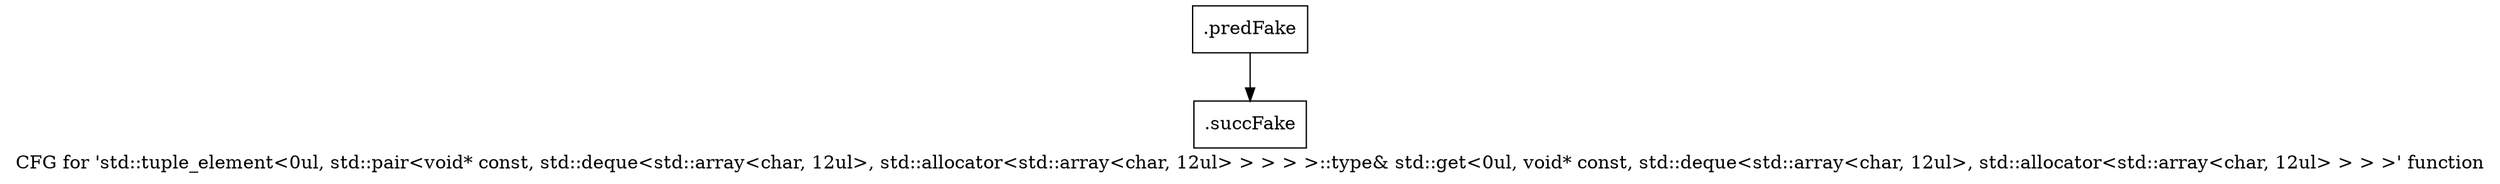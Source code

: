digraph "CFG for 'std::tuple_element\<0ul, std::pair\<void* const, std::deque\<std::array\<char, 12ul\>, std::allocator\<std::array\<char, 12ul\> \> \> \> \>::type& std::get\<0ul, void* const, std::deque\<std::array\<char, 12ul\>, std::allocator\<std::array\<char, 12ul\> \> \> \>' function" {
	label="CFG for 'std::tuple_element\<0ul, std::pair\<void* const, std::deque\<std::array\<char, 12ul\>, std::allocator\<std::array\<char, 12ul\> \> \> \> \>::type& std::get\<0ul, void* const, std::deque\<std::array\<char, 12ul\>, std::allocator\<std::array\<char, 12ul\> \> \> \>' function";

	Node0x469ab80 [shape=record,filename="",linenumber="",label="{.predFake}"];
	Node0x469ab80 -> Node0x43883f0[ callList="" memoryops="" filename="/media/miguel/NewVolume/Linux/Xilinx/Vitis_HLS/2020.2/tps/lnx64/gcc-6.2.0/lib/gcc/x86_64-pc-linux-gnu/6.2.0/../../../../include/c++/6.2.0/utility" execusionnum="873"];
	Node0x43883f0 [shape=record,filename="/media/miguel/NewVolume/Linux/Xilinx/Vitis_HLS/2020.2/tps/lnx64/gcc-6.2.0/lib/gcc/x86_64-pc-linux-gnu/6.2.0/../../../../include/c++/6.2.0/utility",linenumber="203",label="{.succFake}"];
}
